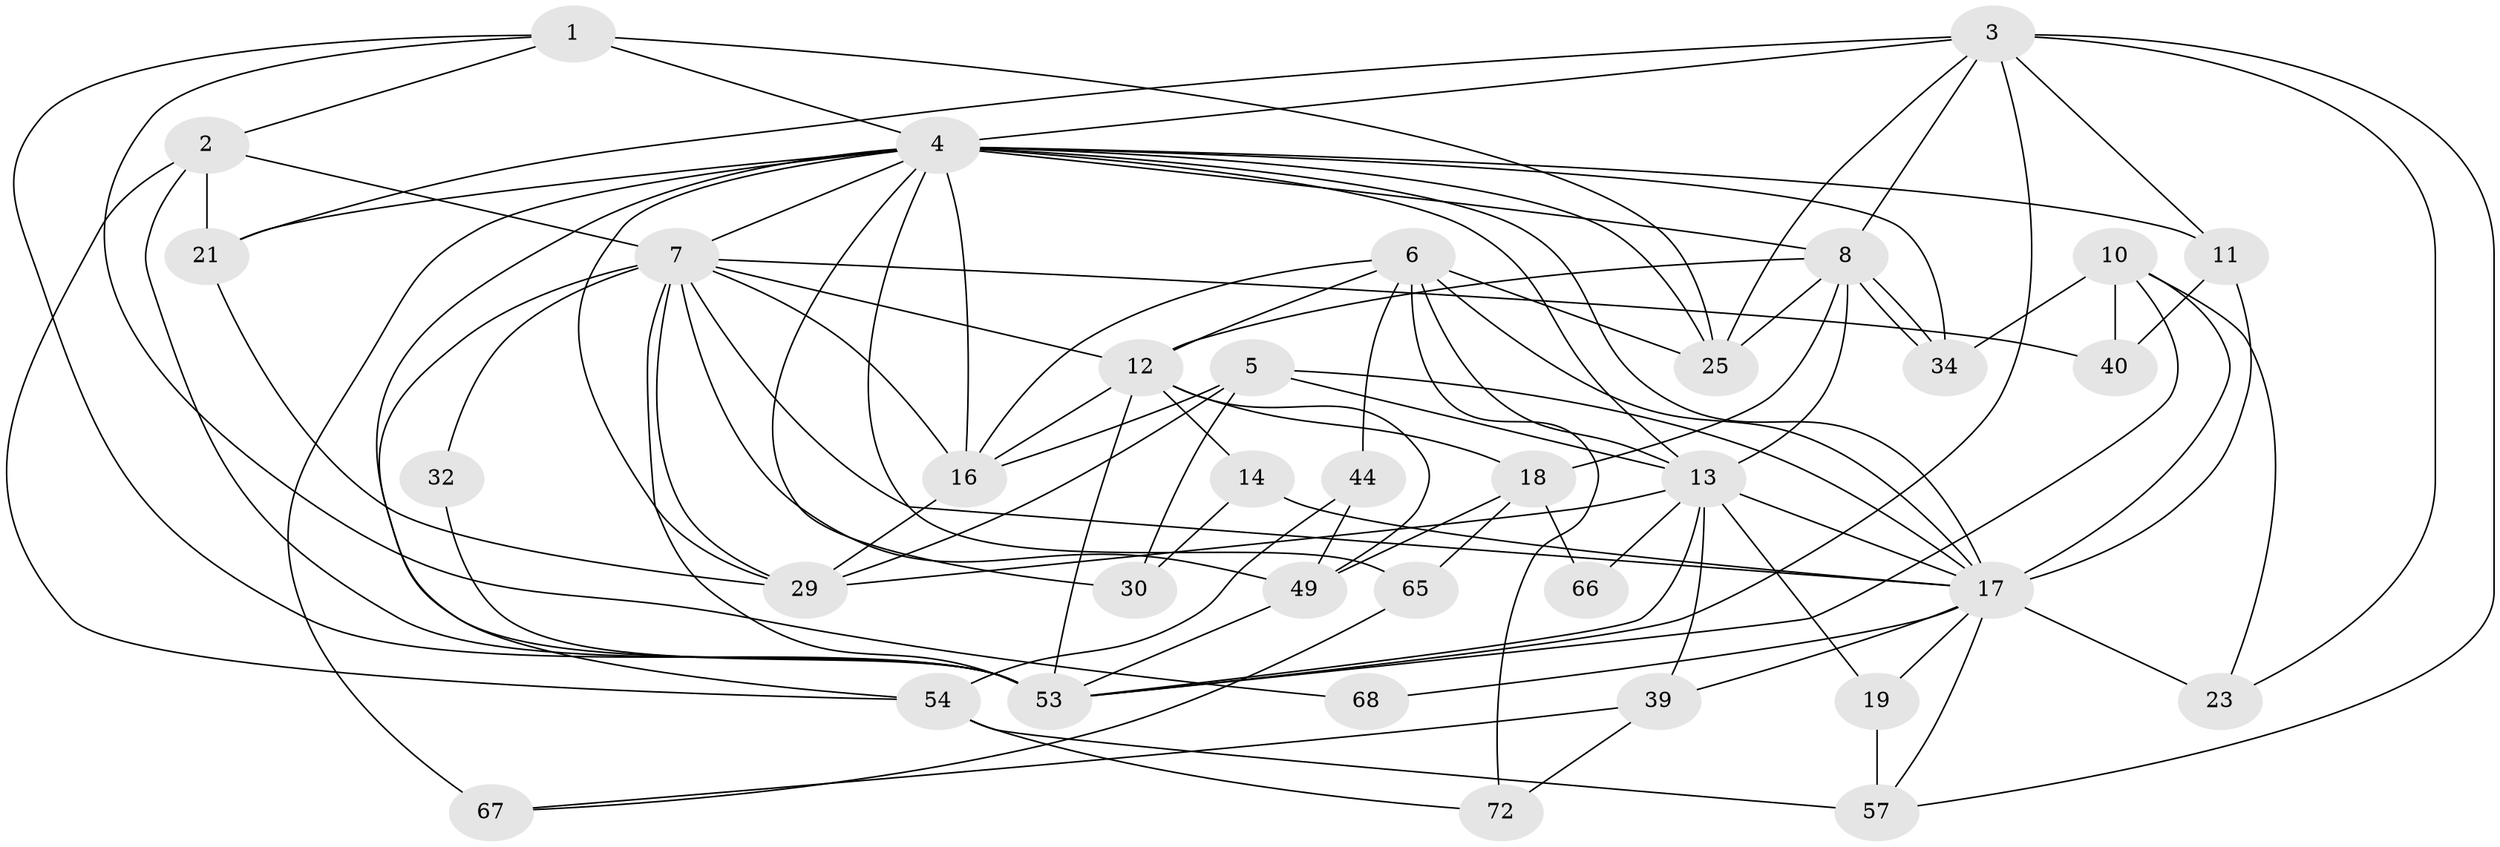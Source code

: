 // original degree distribution, {3: 0.3287671232876712, 4: 0.2328767123287671, 5: 0.1917808219178082, 6: 0.0821917808219178, 2: 0.1095890410958904, 7: 0.0273972602739726, 8: 0.0273972602739726}
// Generated by graph-tools (version 1.1) at 2025/14/03/09/25 04:14:49]
// undirected, 36 vertices, 98 edges
graph export_dot {
graph [start="1"]
  node [color=gray90,style=filled];
  1 [super="+15"];
  2 [super="+47"];
  3 [super="+69"];
  4 [super="+35+28"];
  5;
  6 [super="+22"];
  7 [super="+52+36+43"];
  8 [super="+9"];
  10;
  11;
  12 [super="+24"];
  13 [super="+27+20"];
  14;
  16 [super="+26+42"];
  17 [super="+50+56"];
  18 [super="+31"];
  19;
  21 [super="+55+41"];
  23 [super="+46"];
  25 [super="+64"];
  29 [super="+51"];
  30;
  32;
  34 [super="+71"];
  39;
  40;
  44;
  49;
  53 [super="+58"];
  54 [super="+60"];
  57;
  65;
  66;
  67;
  68;
  72;
  1 -- 4 [weight=2];
  1 -- 2;
  1 -- 68;
  1 -- 25;
  1 -- 53;
  2 -- 53;
  2 -- 21;
  2 -- 54;
  2 -- 7;
  3 -- 23;
  3 -- 4;
  3 -- 21;
  3 -- 25;
  3 -- 11;
  3 -- 57;
  3 -- 8;
  3 -- 53;
  4 -- 65;
  4 -- 21;
  4 -- 53;
  4 -- 8 [weight=2];
  4 -- 7;
  4 -- 67 [weight=2];
  4 -- 11;
  4 -- 16;
  4 -- 25;
  4 -- 29;
  4 -- 30;
  4 -- 17;
  4 -- 13;
  4 -- 34;
  5 -- 30;
  5 -- 29;
  5 -- 16;
  5 -- 17;
  5 -- 13;
  6 -- 72;
  6 -- 12;
  6 -- 44;
  6 -- 16;
  6 -- 25;
  6 -- 17 [weight=2];
  6 -- 13;
  7 -- 16;
  7 -- 32;
  7 -- 53 [weight=2];
  7 -- 54;
  7 -- 40;
  7 -- 12;
  7 -- 17;
  7 -- 49 [weight=2];
  7 -- 29;
  8 -- 34;
  8 -- 34;
  8 -- 12 [weight=2];
  8 -- 18 [weight=2];
  8 -- 25;
  8 -- 13;
  10 -- 40;
  10 -- 23;
  10 -- 17;
  10 -- 53;
  10 -- 34;
  11 -- 40;
  11 -- 17;
  12 -- 18;
  12 -- 49;
  12 -- 16;
  12 -- 53;
  12 -- 14;
  13 -- 29;
  13 -- 17;
  13 -- 66;
  13 -- 19;
  13 -- 39;
  13 -- 53;
  14 -- 30;
  14 -- 17;
  16 -- 29;
  17 -- 23 [weight=2];
  17 -- 39;
  17 -- 68;
  17 -- 19;
  17 -- 57;
  18 -- 66;
  18 -- 65;
  18 -- 49;
  19 -- 57;
  21 -- 29;
  32 -- 53;
  39 -- 67;
  39 -- 72;
  44 -- 49;
  44 -- 54;
  49 -- 53;
  54 -- 57 [weight=2];
  54 -- 72;
  65 -- 67;
}
